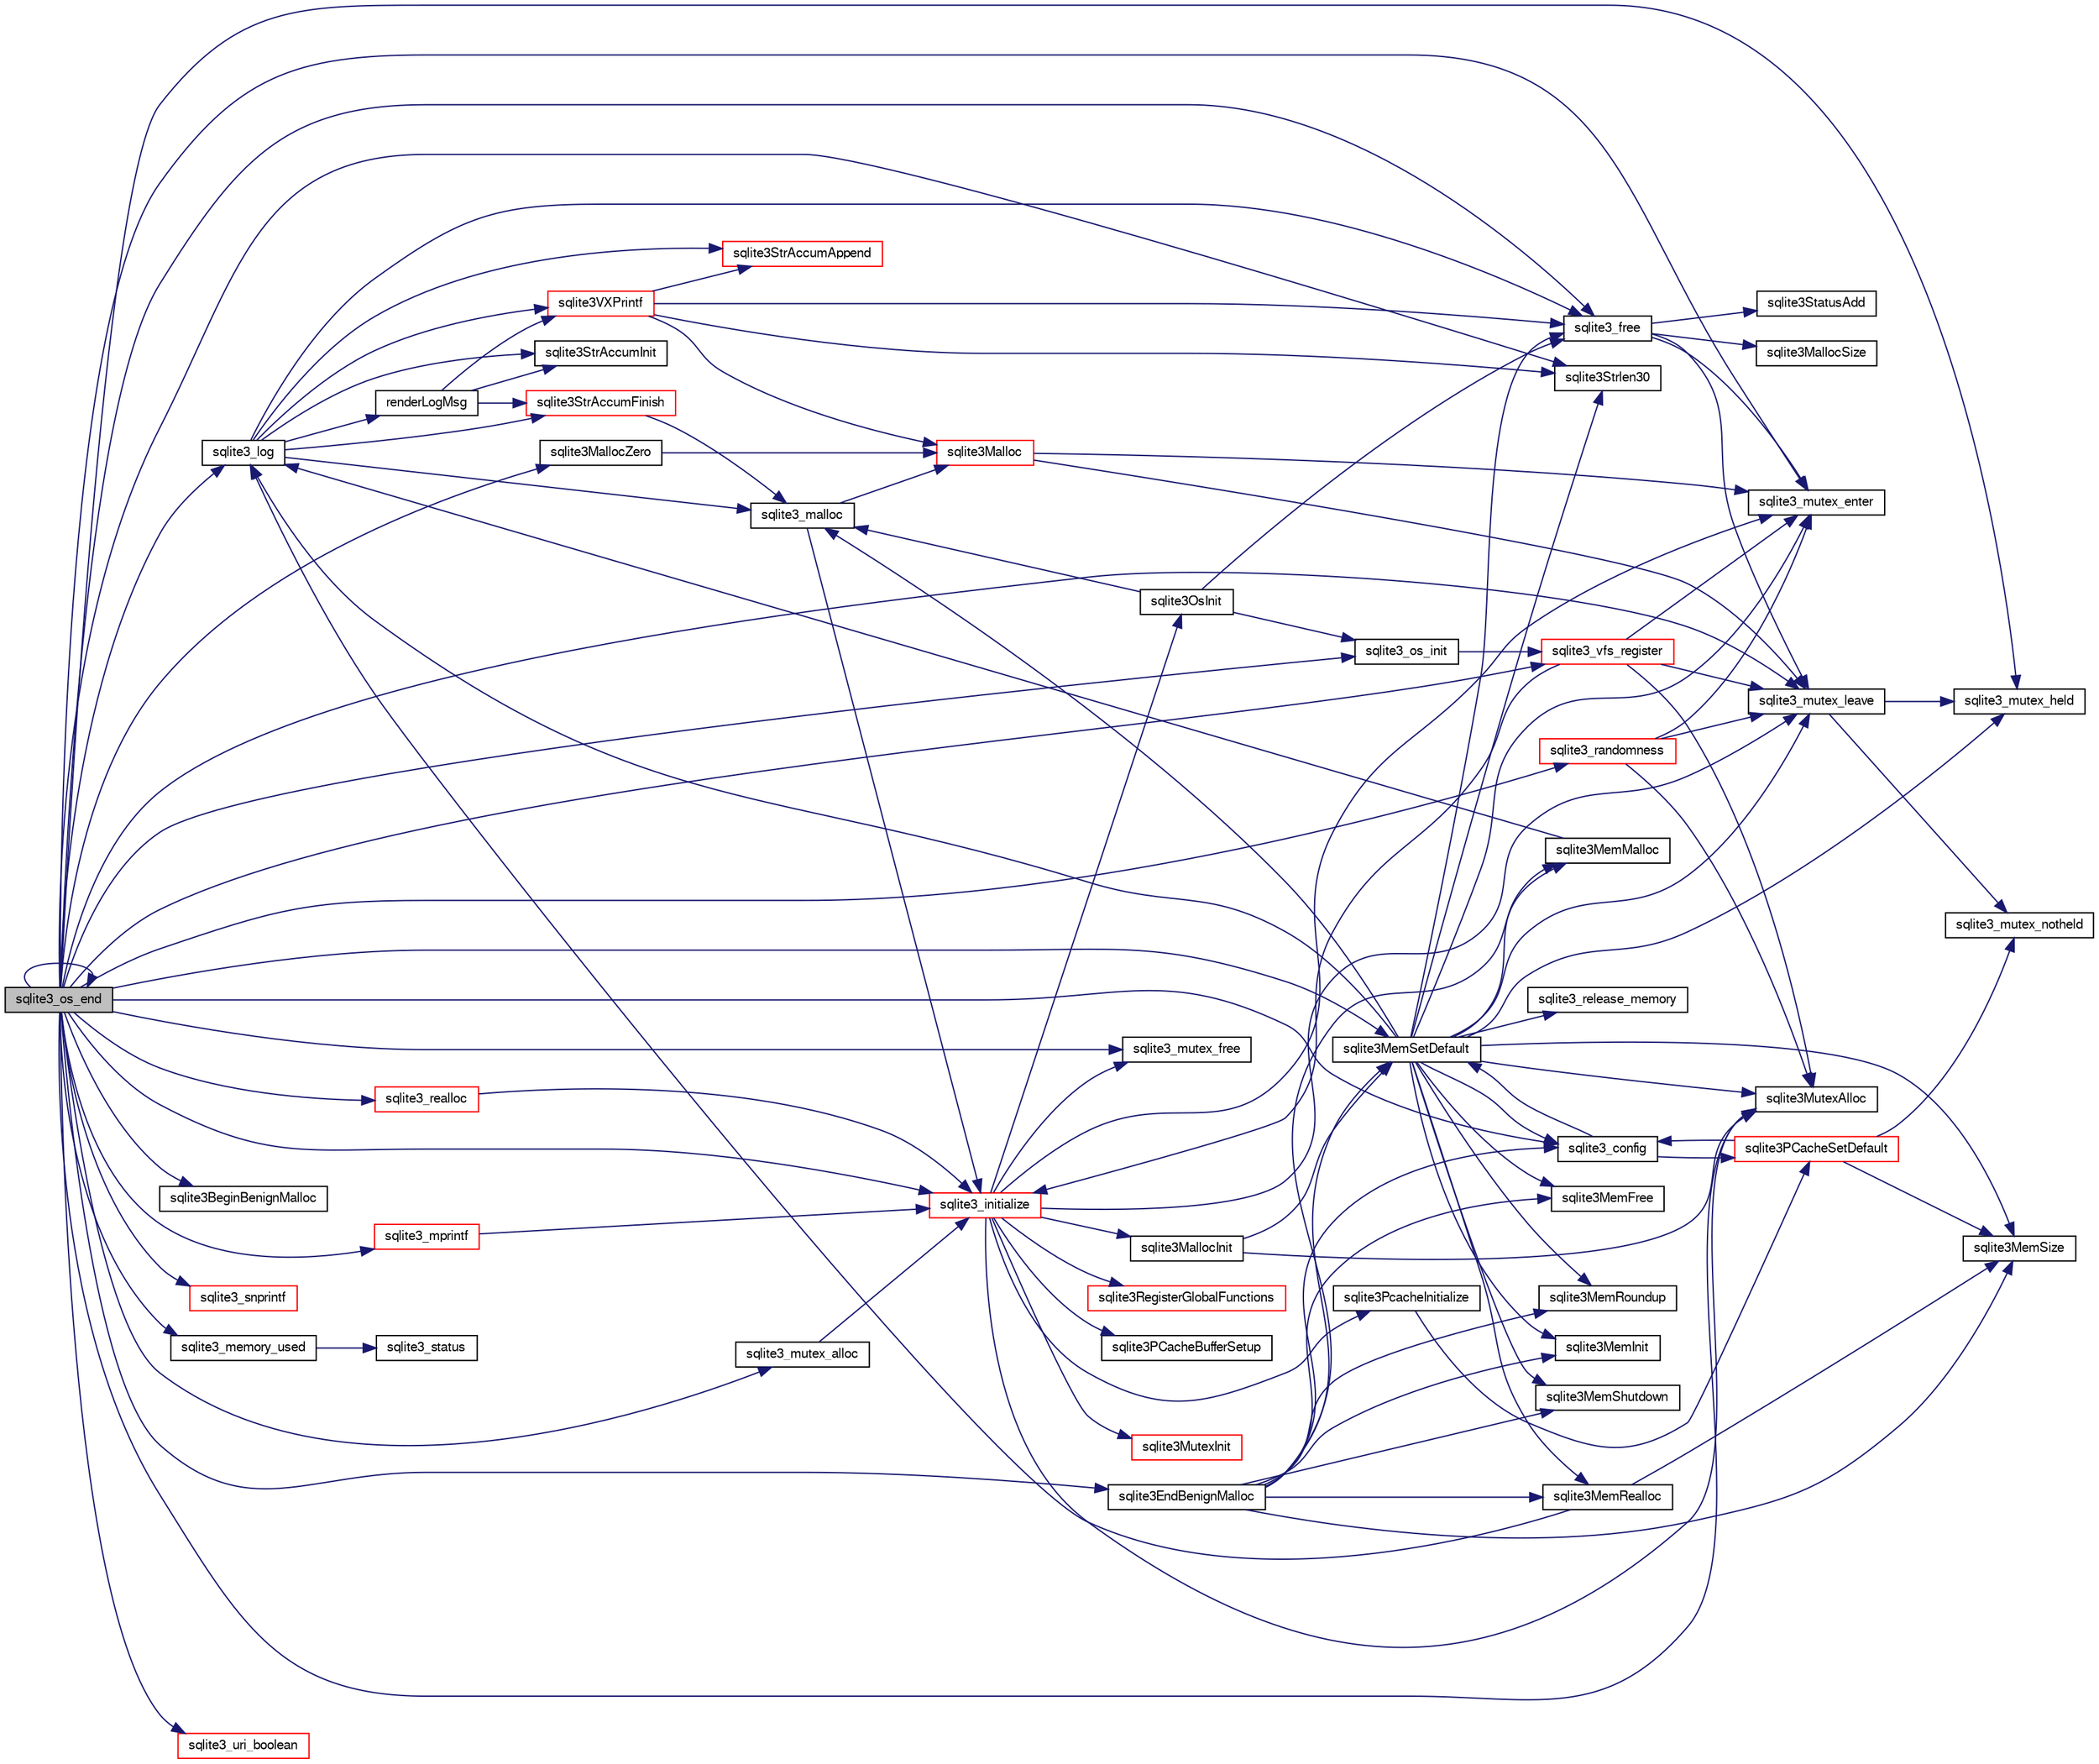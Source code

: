 digraph "sqlite3_os_end"
{
  edge [fontname="FreeSans",fontsize="10",labelfontname="FreeSans",labelfontsize="10"];
  node [fontname="FreeSans",fontsize="10",shape=record];
  rankdir="LR";
  Node355003 [label="sqlite3_os_end",height=0.2,width=0.4,color="black", fillcolor="grey75", style="filled", fontcolor="black"];
  Node355003 -> Node355004 [color="midnightblue",fontsize="10",style="solid",fontname="FreeSans"];
  Node355004 [label="sqlite3_log",height=0.2,width=0.4,color="black", fillcolor="white", style="filled",URL="$sqlite3_8c.html#a298c9699bf9c143662c6b1fec4b2dc3b"];
  Node355004 -> Node355005 [color="midnightblue",fontsize="10",style="solid",fontname="FreeSans"];
  Node355005 [label="renderLogMsg",height=0.2,width=0.4,color="black", fillcolor="white", style="filled",URL="$sqlite3_8c.html#a7a02b43ce0a27bb52085c7f446d115af"];
  Node355005 -> Node355006 [color="midnightblue",fontsize="10",style="solid",fontname="FreeSans"];
  Node355006 [label="sqlite3StrAccumInit",height=0.2,width=0.4,color="black", fillcolor="white", style="filled",URL="$sqlite3_8c.html#aabf95e113b9d54d519cd15a56215f560"];
  Node355005 -> Node355007 [color="midnightblue",fontsize="10",style="solid",fontname="FreeSans"];
  Node355007 [label="sqlite3VXPrintf",height=0.2,width=0.4,color="red", fillcolor="white", style="filled",URL="$sqlite3_8c.html#a63c25806c9bd4a2b76f9a0eb232c6bde"];
  Node355007 -> Node355008 [color="midnightblue",fontsize="10",style="solid",fontname="FreeSans"];
  Node355008 [label="sqlite3StrAccumAppend",height=0.2,width=0.4,color="red", fillcolor="white", style="filled",URL="$sqlite3_8c.html#a56664fa33def33c5a5245b623441d5e0"];
  Node355007 -> Node355026 [color="midnightblue",fontsize="10",style="solid",fontname="FreeSans"];
  Node355026 [label="sqlite3Malloc",height=0.2,width=0.4,color="red", fillcolor="white", style="filled",URL="$sqlite3_8c.html#a361a2eaa846b1885f123abe46f5d8b2b"];
  Node355026 -> Node355020 [color="midnightblue",fontsize="10",style="solid",fontname="FreeSans"];
  Node355020 [label="sqlite3_mutex_enter",height=0.2,width=0.4,color="black", fillcolor="white", style="filled",URL="$sqlite3_8c.html#a1c12cde690bd89f104de5cbad12a6bf5"];
  Node355026 -> Node355022 [color="midnightblue",fontsize="10",style="solid",fontname="FreeSans"];
  Node355022 [label="sqlite3_mutex_leave",height=0.2,width=0.4,color="black", fillcolor="white", style="filled",URL="$sqlite3_8c.html#a5838d235601dbd3c1fa993555c6bcc93"];
  Node355022 -> Node355014 [color="midnightblue",fontsize="10",style="solid",fontname="FreeSans"];
  Node355014 [label="sqlite3_mutex_held",height=0.2,width=0.4,color="black", fillcolor="white", style="filled",URL="$sqlite3_8c.html#acf77da68932b6bc163c5e68547ecc3e7"];
  Node355022 -> Node355023 [color="midnightblue",fontsize="10",style="solid",fontname="FreeSans"];
  Node355023 [label="sqlite3_mutex_notheld",height=0.2,width=0.4,color="black", fillcolor="white", style="filled",URL="$sqlite3_8c.html#a83967c837c1c000d3b5adcfaa688f5dc"];
  Node355007 -> Node355089 [color="midnightblue",fontsize="10",style="solid",fontname="FreeSans"];
  Node355089 [label="sqlite3Strlen30",height=0.2,width=0.4,color="black", fillcolor="white", style="filled",URL="$sqlite3_8c.html#a3dcd80ba41f1a308193dee74857b62a7"];
  Node355007 -> Node355019 [color="midnightblue",fontsize="10",style="solid",fontname="FreeSans"];
  Node355019 [label="sqlite3_free",height=0.2,width=0.4,color="black", fillcolor="white", style="filled",URL="$sqlite3_8c.html#a6552349e36a8a691af5487999ab09519"];
  Node355019 -> Node355020 [color="midnightblue",fontsize="10",style="solid",fontname="FreeSans"];
  Node355019 -> Node355021 [color="midnightblue",fontsize="10",style="solid",fontname="FreeSans"];
  Node355021 [label="sqlite3StatusAdd",height=0.2,width=0.4,color="black", fillcolor="white", style="filled",URL="$sqlite3_8c.html#afa029f93586aeab4cc85360905dae9cd"];
  Node355019 -> Node355017 [color="midnightblue",fontsize="10",style="solid",fontname="FreeSans"];
  Node355017 [label="sqlite3MallocSize",height=0.2,width=0.4,color="black", fillcolor="white", style="filled",URL="$sqlite3_8c.html#acf5d2a5f35270bafb050bd2def576955"];
  Node355019 -> Node355022 [color="midnightblue",fontsize="10",style="solid",fontname="FreeSans"];
  Node355005 -> Node355116 [color="midnightblue",fontsize="10",style="solid",fontname="FreeSans"];
  Node355116 [label="sqlite3StrAccumFinish",height=0.2,width=0.4,color="red", fillcolor="white", style="filled",URL="$sqlite3_8c.html#adb7f26b10ac1b847db6f000ef4c2e2ba"];
  Node355116 -> Node355091 [color="midnightblue",fontsize="10",style="solid",fontname="FreeSans"];
  Node355091 [label="sqlite3_malloc",height=0.2,width=0.4,color="black", fillcolor="white", style="filled",URL="$sqlite3_8c.html#ac79dba55fc32b6a840cf5a9769bce7cd"];
  Node355091 -> Node355032 [color="midnightblue",fontsize="10",style="solid",fontname="FreeSans"];
  Node355032 [label="sqlite3_initialize",height=0.2,width=0.4,color="red", fillcolor="white", style="filled",URL="$sqlite3_8c.html#ab0c0ee2d5d4cf8b28e9572296a8861df"];
  Node355032 -> Node355033 [color="midnightblue",fontsize="10",style="solid",fontname="FreeSans"];
  Node355033 [label="sqlite3MutexInit",height=0.2,width=0.4,color="red", fillcolor="white", style="filled",URL="$sqlite3_8c.html#a7906afcdd1cdb3d0007eb932398a1158"];
  Node355032 -> Node355051 [color="midnightblue",fontsize="10",style="solid",fontname="FreeSans"];
  Node355051 [label="sqlite3MutexAlloc",height=0.2,width=0.4,color="black", fillcolor="white", style="filled",URL="$sqlite3_8c.html#a0e3f432ee581f6876b590e7ad7e84e19"];
  Node355032 -> Node355020 [color="midnightblue",fontsize="10",style="solid",fontname="FreeSans"];
  Node355032 -> Node355052 [color="midnightblue",fontsize="10",style="solid",fontname="FreeSans"];
  Node355052 [label="sqlite3MallocInit",height=0.2,width=0.4,color="black", fillcolor="white", style="filled",URL="$sqlite3_8c.html#a9e06f9e7cad0d83ce80ab493c9533552"];
  Node355052 -> Node355053 [color="midnightblue",fontsize="10",style="solid",fontname="FreeSans"];
  Node355053 [label="sqlite3MemSetDefault",height=0.2,width=0.4,color="black", fillcolor="white", style="filled",URL="$sqlite3_8c.html#a162fbfd727e92c5f8f72625b5ff62549"];
  Node355053 -> Node355054 [color="midnightblue",fontsize="10",style="solid",fontname="FreeSans"];
  Node355054 [label="sqlite3MemMalloc",height=0.2,width=0.4,color="black", fillcolor="white", style="filled",URL="$sqlite3_8c.html#a53157f1a669f949332f44ca9f15c0a43"];
  Node355054 -> Node355004 [color="midnightblue",fontsize="10",style="solid",fontname="FreeSans"];
  Node355053 -> Node355055 [color="midnightblue",fontsize="10",style="solid",fontname="FreeSans"];
  Node355055 [label="sqlite3MemFree",height=0.2,width=0.4,color="black", fillcolor="white", style="filled",URL="$sqlite3_8c.html#a4198492989c7a427e3d704c06058850a"];
  Node355053 -> Node355056 [color="midnightblue",fontsize="10",style="solid",fontname="FreeSans"];
  Node355056 [label="sqlite3MemRealloc",height=0.2,width=0.4,color="black", fillcolor="white", style="filled",URL="$sqlite3_8c.html#addd043cc5742c3b0cf536763cd4e6948"];
  Node355056 -> Node355004 [color="midnightblue",fontsize="10",style="solid",fontname="FreeSans"];
  Node355056 -> Node355057 [color="midnightblue",fontsize="10",style="solid",fontname="FreeSans"];
  Node355057 [label="sqlite3MemSize",height=0.2,width=0.4,color="black", fillcolor="white", style="filled",URL="$sqlite3_8c.html#a564962938d56643e999de431c190f937"];
  Node355053 -> Node355057 [color="midnightblue",fontsize="10",style="solid",fontname="FreeSans"];
  Node355053 -> Node355058 [color="midnightblue",fontsize="10",style="solid",fontname="FreeSans"];
  Node355058 [label="sqlite3MemRoundup",height=0.2,width=0.4,color="black", fillcolor="white", style="filled",URL="$sqlite3_8c.html#ac9d66a2d2d224dfafcf6a49d48436ddc"];
  Node355053 -> Node355059 [color="midnightblue",fontsize="10",style="solid",fontname="FreeSans"];
  Node355059 [label="sqlite3MemInit",height=0.2,width=0.4,color="black", fillcolor="white", style="filled",URL="$sqlite3_8c.html#a1ec61c1becf036ba7fcb571ae51300af"];
  Node355053 -> Node355060 [color="midnightblue",fontsize="10",style="solid",fontname="FreeSans"];
  Node355060 [label="sqlite3MemShutdown",height=0.2,width=0.4,color="black", fillcolor="white", style="filled",URL="$sqlite3_8c.html#a934531b3f7c4743196f453ce6db028dc"];
  Node355053 -> Node355061 [color="midnightblue",fontsize="10",style="solid",fontname="FreeSans"];
  Node355061 [label="sqlite3_config",height=0.2,width=0.4,color="black", fillcolor="white", style="filled",URL="$sqlite3_8c.html#a74ad420b6f26bc06a04ff6ecec8a8c91"];
  Node355061 -> Node355053 [color="midnightblue",fontsize="10",style="solid",fontname="FreeSans"];
  Node355061 -> Node355062 [color="midnightblue",fontsize="10",style="solid",fontname="FreeSans"];
  Node355062 [label="sqlite3PCacheSetDefault",height=0.2,width=0.4,color="red", fillcolor="white", style="filled",URL="$sqlite3_8c.html#a91974afe7709a742451438556ee0c70c"];
  Node355062 -> Node355061 [color="midnightblue",fontsize="10",style="solid",fontname="FreeSans"];
  Node355062 -> Node355023 [color="midnightblue",fontsize="10",style="solid",fontname="FreeSans"];
  Node355062 -> Node355057 [color="midnightblue",fontsize="10",style="solid",fontname="FreeSans"];
  Node355053 -> Node355051 [color="midnightblue",fontsize="10",style="solid",fontname="FreeSans"];
  Node355053 -> Node355020 [color="midnightblue",fontsize="10",style="solid",fontname="FreeSans"];
  Node355053 -> Node355022 [color="midnightblue",fontsize="10",style="solid",fontname="FreeSans"];
  Node355053 -> Node355089 [color="midnightblue",fontsize="10",style="solid",fontname="FreeSans"];
  Node355053 -> Node355014 [color="midnightblue",fontsize="10",style="solid",fontname="FreeSans"];
  Node355053 -> Node355090 [color="midnightblue",fontsize="10",style="solid",fontname="FreeSans"];
  Node355090 [label="sqlite3_release_memory",height=0.2,width=0.4,color="black", fillcolor="white", style="filled",URL="$sqlite3_8c.html#a91037e7ef182e008677dae146e15cf92"];
  Node355053 -> Node355091 [color="midnightblue",fontsize="10",style="solid",fontname="FreeSans"];
  Node355053 -> Node355019 [color="midnightblue",fontsize="10",style="solid",fontname="FreeSans"];
  Node355053 -> Node355004 [color="midnightblue",fontsize="10",style="solid",fontname="FreeSans"];
  Node355052 -> Node355051 [color="midnightblue",fontsize="10",style="solid",fontname="FreeSans"];
  Node355032 -> Node355022 [color="midnightblue",fontsize="10",style="solid",fontname="FreeSans"];
  Node355032 -> Node355092 [color="midnightblue",fontsize="10",style="solid",fontname="FreeSans"];
  Node355092 [label="sqlite3RegisterGlobalFunctions",height=0.2,width=0.4,color="red", fillcolor="white", style="filled",URL="$sqlite3_8c.html#a9f75bd111010f29e1b8d74344473c4ec"];
  Node355032 -> Node355273 [color="midnightblue",fontsize="10",style="solid",fontname="FreeSans"];
  Node355273 [label="sqlite3PcacheInitialize",height=0.2,width=0.4,color="black", fillcolor="white", style="filled",URL="$sqlite3_8c.html#a2902c61ddc88bea002c4d69fe4052b1f"];
  Node355273 -> Node355062 [color="midnightblue",fontsize="10",style="solid",fontname="FreeSans"];
  Node355032 -> Node355274 [color="midnightblue",fontsize="10",style="solid",fontname="FreeSans"];
  Node355274 [label="sqlite3OsInit",height=0.2,width=0.4,color="black", fillcolor="white", style="filled",URL="$sqlite3_8c.html#afeaa886fe1ca086a30fd278b1d069762"];
  Node355274 -> Node355091 [color="midnightblue",fontsize="10",style="solid",fontname="FreeSans"];
  Node355274 -> Node355019 [color="midnightblue",fontsize="10",style="solid",fontname="FreeSans"];
  Node355274 -> Node355275 [color="midnightblue",fontsize="10",style="solid",fontname="FreeSans"];
  Node355275 [label="sqlite3_os_init",height=0.2,width=0.4,color="black", fillcolor="white", style="filled",URL="$sqlite3_8c.html#acebc2290d00a32d3afe2361f2979038b"];
  Node355275 -> Node355276 [color="midnightblue",fontsize="10",style="solid",fontname="FreeSans"];
  Node355276 [label="sqlite3_vfs_register",height=0.2,width=0.4,color="red", fillcolor="white", style="filled",URL="$sqlite3_8c.html#a7184b289ccd4c4c7200589137d88c4ae"];
  Node355276 -> Node355032 [color="midnightblue",fontsize="10",style="solid",fontname="FreeSans"];
  Node355276 -> Node355051 [color="midnightblue",fontsize="10",style="solid",fontname="FreeSans"];
  Node355276 -> Node355020 [color="midnightblue",fontsize="10",style="solid",fontname="FreeSans"];
  Node355276 -> Node355022 [color="midnightblue",fontsize="10",style="solid",fontname="FreeSans"];
  Node355032 -> Node355278 [color="midnightblue",fontsize="10",style="solid",fontname="FreeSans"];
  Node355278 [label="sqlite3PCacheBufferSetup",height=0.2,width=0.4,color="black", fillcolor="white", style="filled",URL="$sqlite3_8c.html#ad18a1eebefdfbc4254f473f7b0101937"];
  Node355032 -> Node355279 [color="midnightblue",fontsize="10",style="solid",fontname="FreeSans"];
  Node355279 [label="sqlite3_mutex_free",height=0.2,width=0.4,color="black", fillcolor="white", style="filled",URL="$sqlite3_8c.html#a2db2e72e08f6873afa9c61b0ec726fec"];
  Node355091 -> Node355026 [color="midnightblue",fontsize="10",style="solid",fontname="FreeSans"];
  Node355004 -> Node355006 [color="midnightblue",fontsize="10",style="solid",fontname="FreeSans"];
  Node355004 -> Node355007 [color="midnightblue",fontsize="10",style="solid",fontname="FreeSans"];
  Node355004 -> Node355116 [color="midnightblue",fontsize="10",style="solid",fontname="FreeSans"];
  Node355004 -> Node355091 [color="midnightblue",fontsize="10",style="solid",fontname="FreeSans"];
  Node355004 -> Node355019 [color="midnightblue",fontsize="10",style="solid",fontname="FreeSans"];
  Node355004 -> Node355008 [color="midnightblue",fontsize="10",style="solid",fontname="FreeSans"];
  Node355003 -> Node355051 [color="midnightblue",fontsize="10",style="solid",fontname="FreeSans"];
  Node355003 -> Node355020 [color="midnightblue",fontsize="10",style="solid",fontname="FreeSans"];
  Node355003 -> Node355286 [color="midnightblue",fontsize="10",style="solid",fontname="FreeSans"];
  Node355286 [label="sqlite3_memory_used",height=0.2,width=0.4,color="black", fillcolor="white", style="filled",URL="$sqlite3_8c.html#abedb79a850df1979a693632736616f3f"];
  Node355286 -> Node355287 [color="midnightblue",fontsize="10",style="solid",fontname="FreeSans"];
  Node355287 [label="sqlite3_status",height=0.2,width=0.4,color="black", fillcolor="white", style="filled",URL="$sqlite3_8c.html#ac74c51c2111f457b2cd463f0bdf88f86"];
  Node355003 -> Node355022 [color="midnightblue",fontsize="10",style="solid",fontname="FreeSans"];
  Node355003 -> Node355053 [color="midnightblue",fontsize="10",style="solid",fontname="FreeSans"];
  Node355003 -> Node355061 [color="midnightblue",fontsize="10",style="solid",fontname="FreeSans"];
  Node355003 -> Node355038 [color="midnightblue",fontsize="10",style="solid",fontname="FreeSans"];
  Node355038 [label="sqlite3MallocZero",height=0.2,width=0.4,color="black", fillcolor="white", style="filled",URL="$sqlite3_8c.html#ab3e07a30b9b5471f9f5e8f9cb7229934"];
  Node355038 -> Node355026 [color="midnightblue",fontsize="10",style="solid",fontname="FreeSans"];
  Node355003 -> Node355019 [color="midnightblue",fontsize="10",style="solid",fontname="FreeSans"];
  Node355003 -> Node355032 [color="midnightblue",fontsize="10",style="solid",fontname="FreeSans"];
  Node355003 -> Node355075 [color="midnightblue",fontsize="10",style="solid",fontname="FreeSans"];
  Node355075 [label="sqlite3BeginBenignMalloc",height=0.2,width=0.4,color="black", fillcolor="white", style="filled",URL="$sqlite3_8c.html#a3344c0e2b1b6df701a1cb326602fac14"];
  Node355003 -> Node355076 [color="midnightblue",fontsize="10",style="solid",fontname="FreeSans"];
  Node355076 [label="sqlite3EndBenignMalloc",height=0.2,width=0.4,color="black", fillcolor="white", style="filled",URL="$sqlite3_8c.html#a4582127cc64d483dc66c7acf9d8d8fbb"];
  Node355076 -> Node355054 [color="midnightblue",fontsize="10",style="solid",fontname="FreeSans"];
  Node355076 -> Node355055 [color="midnightblue",fontsize="10",style="solid",fontname="FreeSans"];
  Node355076 -> Node355056 [color="midnightblue",fontsize="10",style="solid",fontname="FreeSans"];
  Node355076 -> Node355057 [color="midnightblue",fontsize="10",style="solid",fontname="FreeSans"];
  Node355076 -> Node355058 [color="midnightblue",fontsize="10",style="solid",fontname="FreeSans"];
  Node355076 -> Node355059 [color="midnightblue",fontsize="10",style="solid",fontname="FreeSans"];
  Node355076 -> Node355060 [color="midnightblue",fontsize="10",style="solid",fontname="FreeSans"];
  Node355076 -> Node355053 [color="midnightblue",fontsize="10",style="solid",fontname="FreeSans"];
  Node355076 -> Node355061 [color="midnightblue",fontsize="10",style="solid",fontname="FreeSans"];
  Node355003 -> Node355114 [color="midnightblue",fontsize="10",style="solid",fontname="FreeSans"];
  Node355114 [label="sqlite3_snprintf",height=0.2,width=0.4,color="red", fillcolor="white", style="filled",URL="$sqlite3_8c.html#aa2695a752e971577f5784122f2013c40"];
  Node355003 -> Node355181 [color="midnightblue",fontsize="10",style="solid",fontname="FreeSans"];
  Node355181 [label="sqlite3_randomness",height=0.2,width=0.4,color="red", fillcolor="white", style="filled",URL="$sqlite3_8c.html#aa452ad88657d4606e137b09c4e9315c7"];
  Node355181 -> Node355051 [color="midnightblue",fontsize="10",style="solid",fontname="FreeSans"];
  Node355181 -> Node355020 [color="midnightblue",fontsize="10",style="solid",fontname="FreeSans"];
  Node355181 -> Node355022 [color="midnightblue",fontsize="10",style="solid",fontname="FreeSans"];
  Node355003 -> Node355175 [color="midnightblue",fontsize="10",style="solid",fontname="FreeSans"];
  Node355175 [label="sqlite3_mprintf",height=0.2,width=0.4,color="red", fillcolor="white", style="filled",URL="$sqlite3_8c.html#a4ae85b8d9051570b833812ea1f7d632a"];
  Node355175 -> Node355032 [color="midnightblue",fontsize="10",style="solid",fontname="FreeSans"];
  Node355003 -> Node355014 [color="midnightblue",fontsize="10",style="solid",fontname="FreeSans"];
  Node355003 -> Node355279 [color="midnightblue",fontsize="10",style="solid",fontname="FreeSans"];
  Node355003 -> Node355089 [color="midnightblue",fontsize="10",style="solid",fontname="FreeSans"];
  Node355003 -> Node355064 [color="midnightblue",fontsize="10",style="solid",fontname="FreeSans"];
  Node355064 [label="sqlite3_mutex_alloc",height=0.2,width=0.4,color="black", fillcolor="white", style="filled",URL="$sqlite3_8c.html#a8901f723153246da34f86e0844cbadaa"];
  Node355064 -> Node355032 [color="midnightblue",fontsize="10",style="solid",fontname="FreeSans"];
  Node355003 -> Node355205 [color="midnightblue",fontsize="10",style="solid",fontname="FreeSans"];
  Node355205 [label="sqlite3_realloc",height=0.2,width=0.4,color="red", fillcolor="white", style="filled",URL="$sqlite3_8c.html#a822d9e42f6ab4b2ec803f311aeb9618d"];
  Node355205 -> Node355032 [color="midnightblue",fontsize="10",style="solid",fontname="FreeSans"];
  Node355003 -> Node355288 [color="midnightblue",fontsize="10",style="solid",fontname="FreeSans"];
  Node355288 [label="sqlite3_uri_boolean",height=0.2,width=0.4,color="red", fillcolor="white", style="filled",URL="$sqlite3_8c.html#a1124cc9034bdbc616bb6d54455a4110f"];
  Node355003 -> Node355275 [color="midnightblue",fontsize="10",style="solid",fontname="FreeSans"];
  Node355003 -> Node355276 [color="midnightblue",fontsize="10",style="solid",fontname="FreeSans"];
  Node355003 -> Node355003 [color="midnightblue",fontsize="10",style="solid",fontname="FreeSans"];
}

